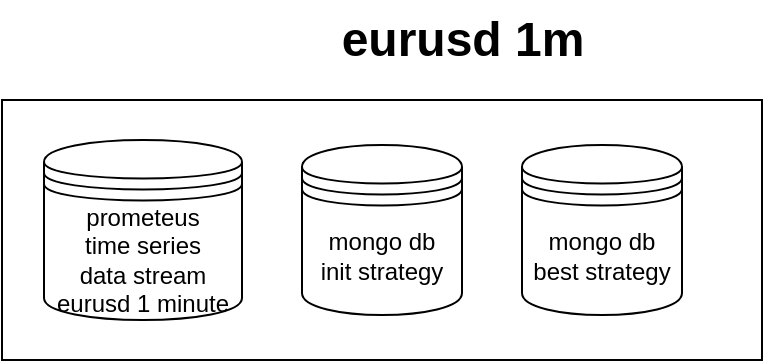 <mxfile>
    <diagram id="JKjoJuHJY3vX4fIAWOxv" name="Page-1">
        <mxGraphModel dx="817" dy="284" grid="1" gridSize="10" guides="1" tooltips="1" connect="1" arrows="1" fold="1" page="1" pageScale="1" pageWidth="850" pageHeight="1100" math="0" shadow="0">
            <root>
                <mxCell id="0"/>
                <mxCell id="1" parent="0"/>
                <mxCell id="2" value="" style="rounded=0;whiteSpace=wrap;html=1;" vertex="1" parent="1">
                    <mxGeometry x="170" y="90" width="380" height="130" as="geometry"/>
                </mxCell>
                <mxCell id="3" value="mongo db&lt;br&gt;init strategy" style="shape=datastore;whiteSpace=wrap;html=1;" vertex="1" parent="1">
                    <mxGeometry x="320" y="112.5" width="80" height="85" as="geometry"/>
                </mxCell>
                <mxCell id="4" value="mongo db&lt;br&gt;best strategy" style="shape=datastore;whiteSpace=wrap;html=1;" vertex="1" parent="1">
                    <mxGeometry x="430" y="112.5" width="80" height="85" as="geometry"/>
                </mxCell>
                <mxCell id="5" value="prometeus&lt;br&gt;time series &lt;br&gt;data stream&lt;br&gt;eurusd 1 minute" style="shape=datastore;whiteSpace=wrap;html=1;" vertex="1" parent="1">
                    <mxGeometry x="191" y="110" width="99" height="90" as="geometry"/>
                </mxCell>
                <mxCell id="6" value="eurusd 1m" style="text;strokeColor=none;fillColor=none;html=1;fontSize=24;fontStyle=1;verticalAlign=middle;align=center;" vertex="1" parent="1">
                    <mxGeometry x="350" y="40" width="100" height="40" as="geometry"/>
                </mxCell>
            </root>
        </mxGraphModel>
    </diagram>
</mxfile>